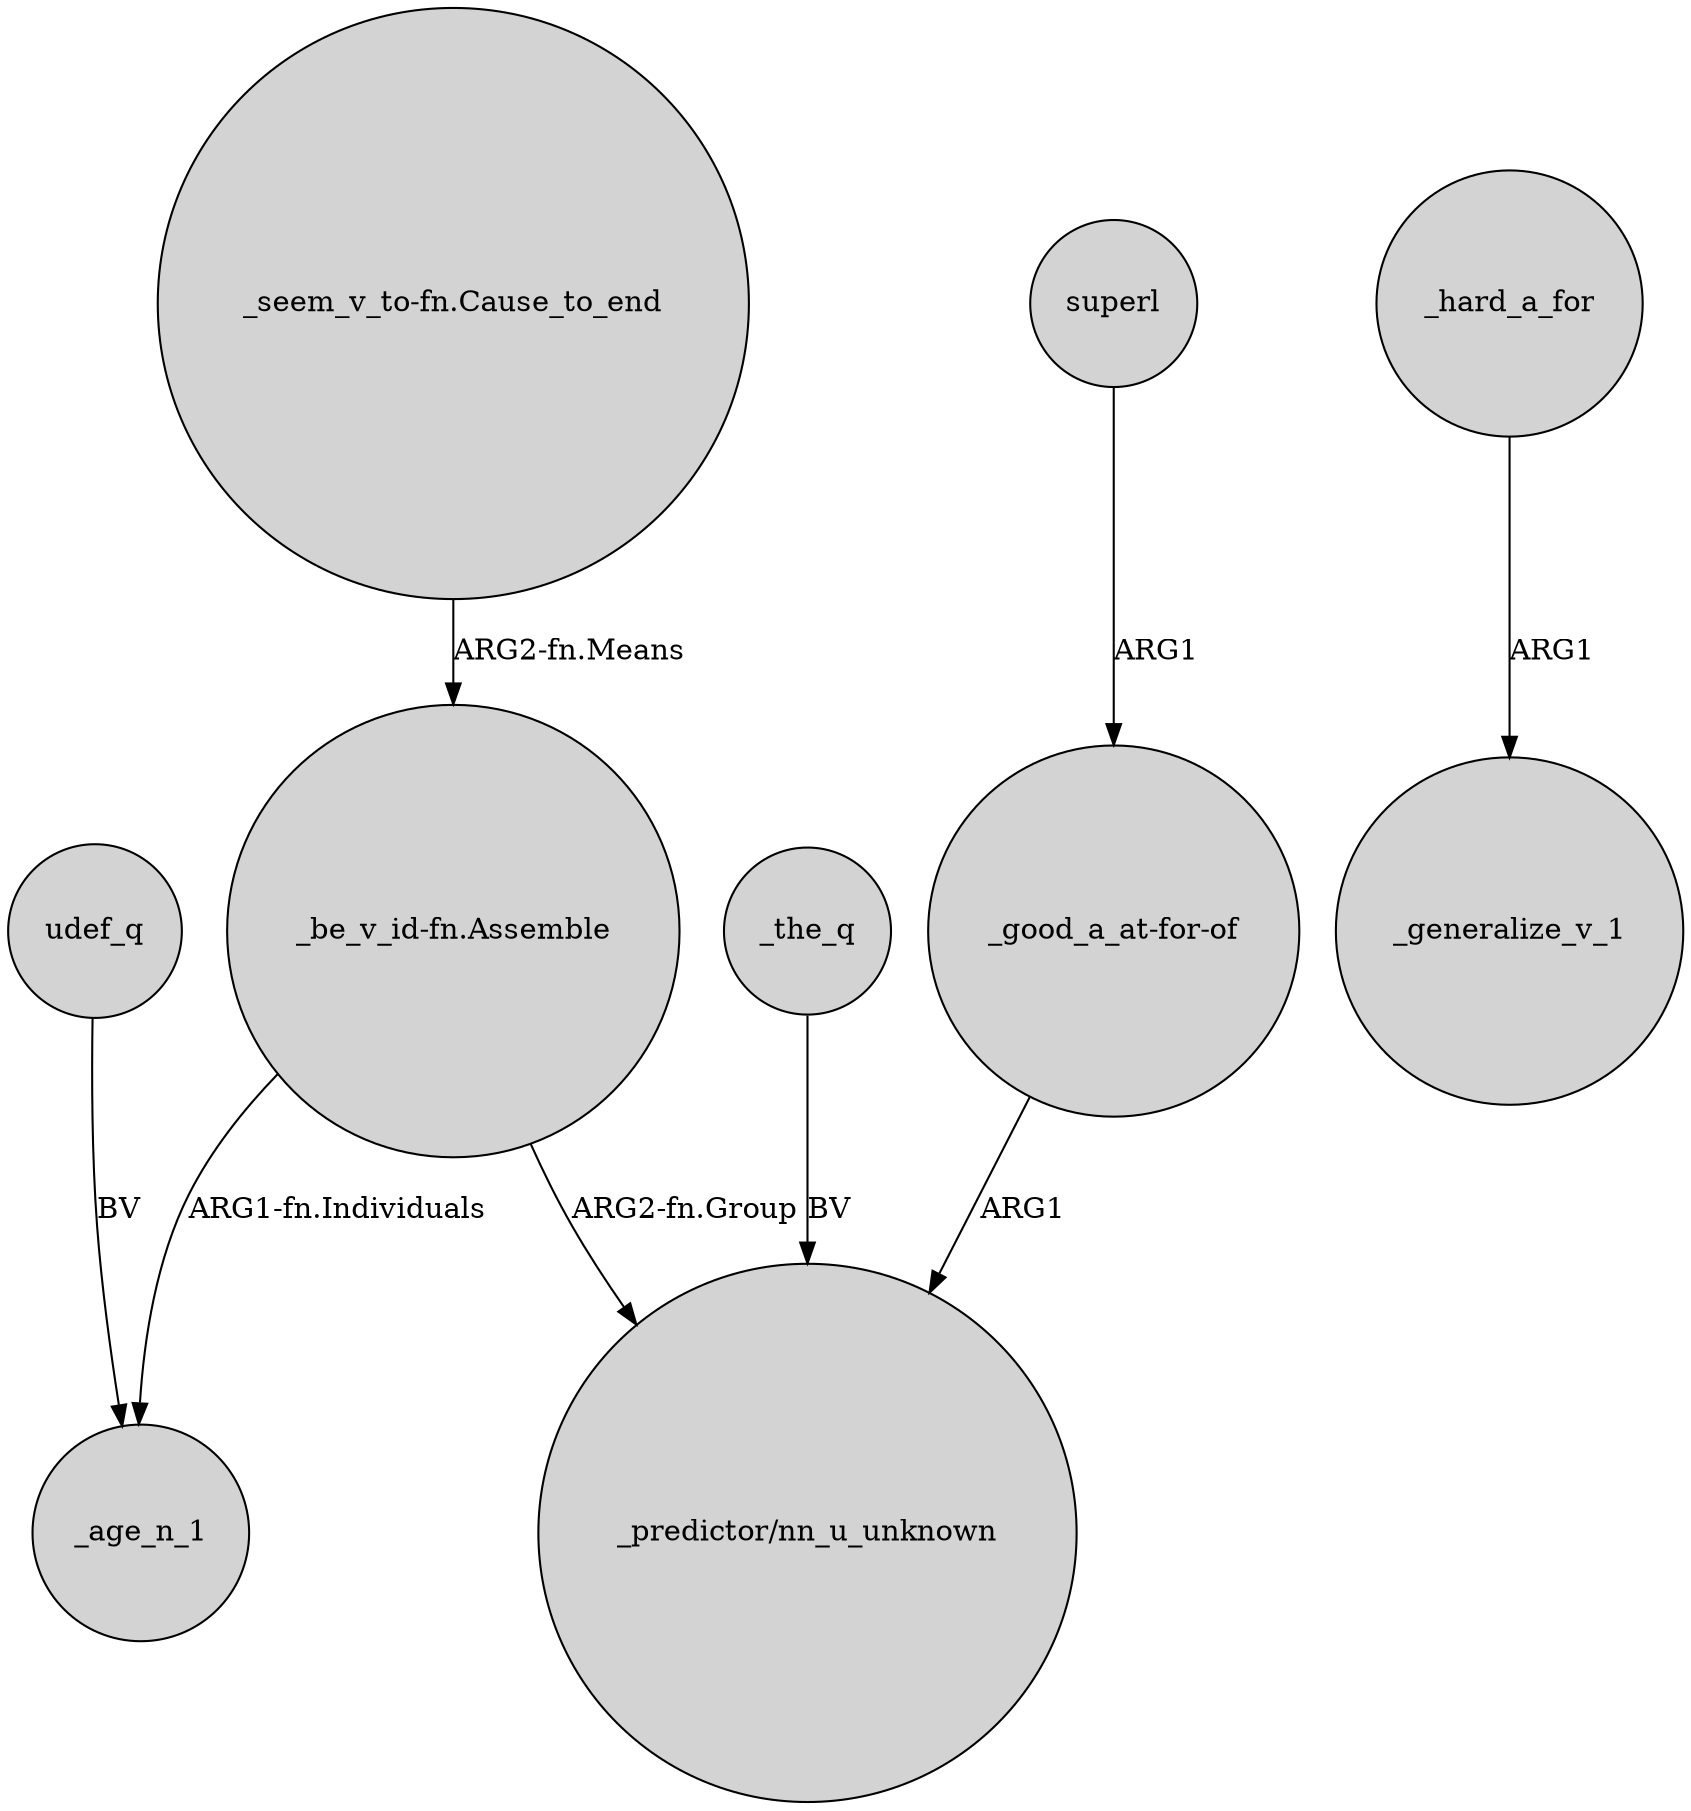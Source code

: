 digraph {
	node [shape=circle style=filled]
	"_good_a_at-for-of" -> "_predictor/nn_u_unknown" [label=ARG1]
	superl -> "_good_a_at-for-of" [label=ARG1]
	"_be_v_id-fn.Assemble" -> _age_n_1 [label="ARG1-fn.Individuals"]
	udef_q -> _age_n_1 [label=BV]
	_hard_a_for -> _generalize_v_1 [label=ARG1]
	_the_q -> "_predictor/nn_u_unknown" [label=BV]
	"_seem_v_to-fn.Cause_to_end" -> "_be_v_id-fn.Assemble" [label="ARG2-fn.Means"]
	"_be_v_id-fn.Assemble" -> "_predictor/nn_u_unknown" [label="ARG2-fn.Group"]
}
